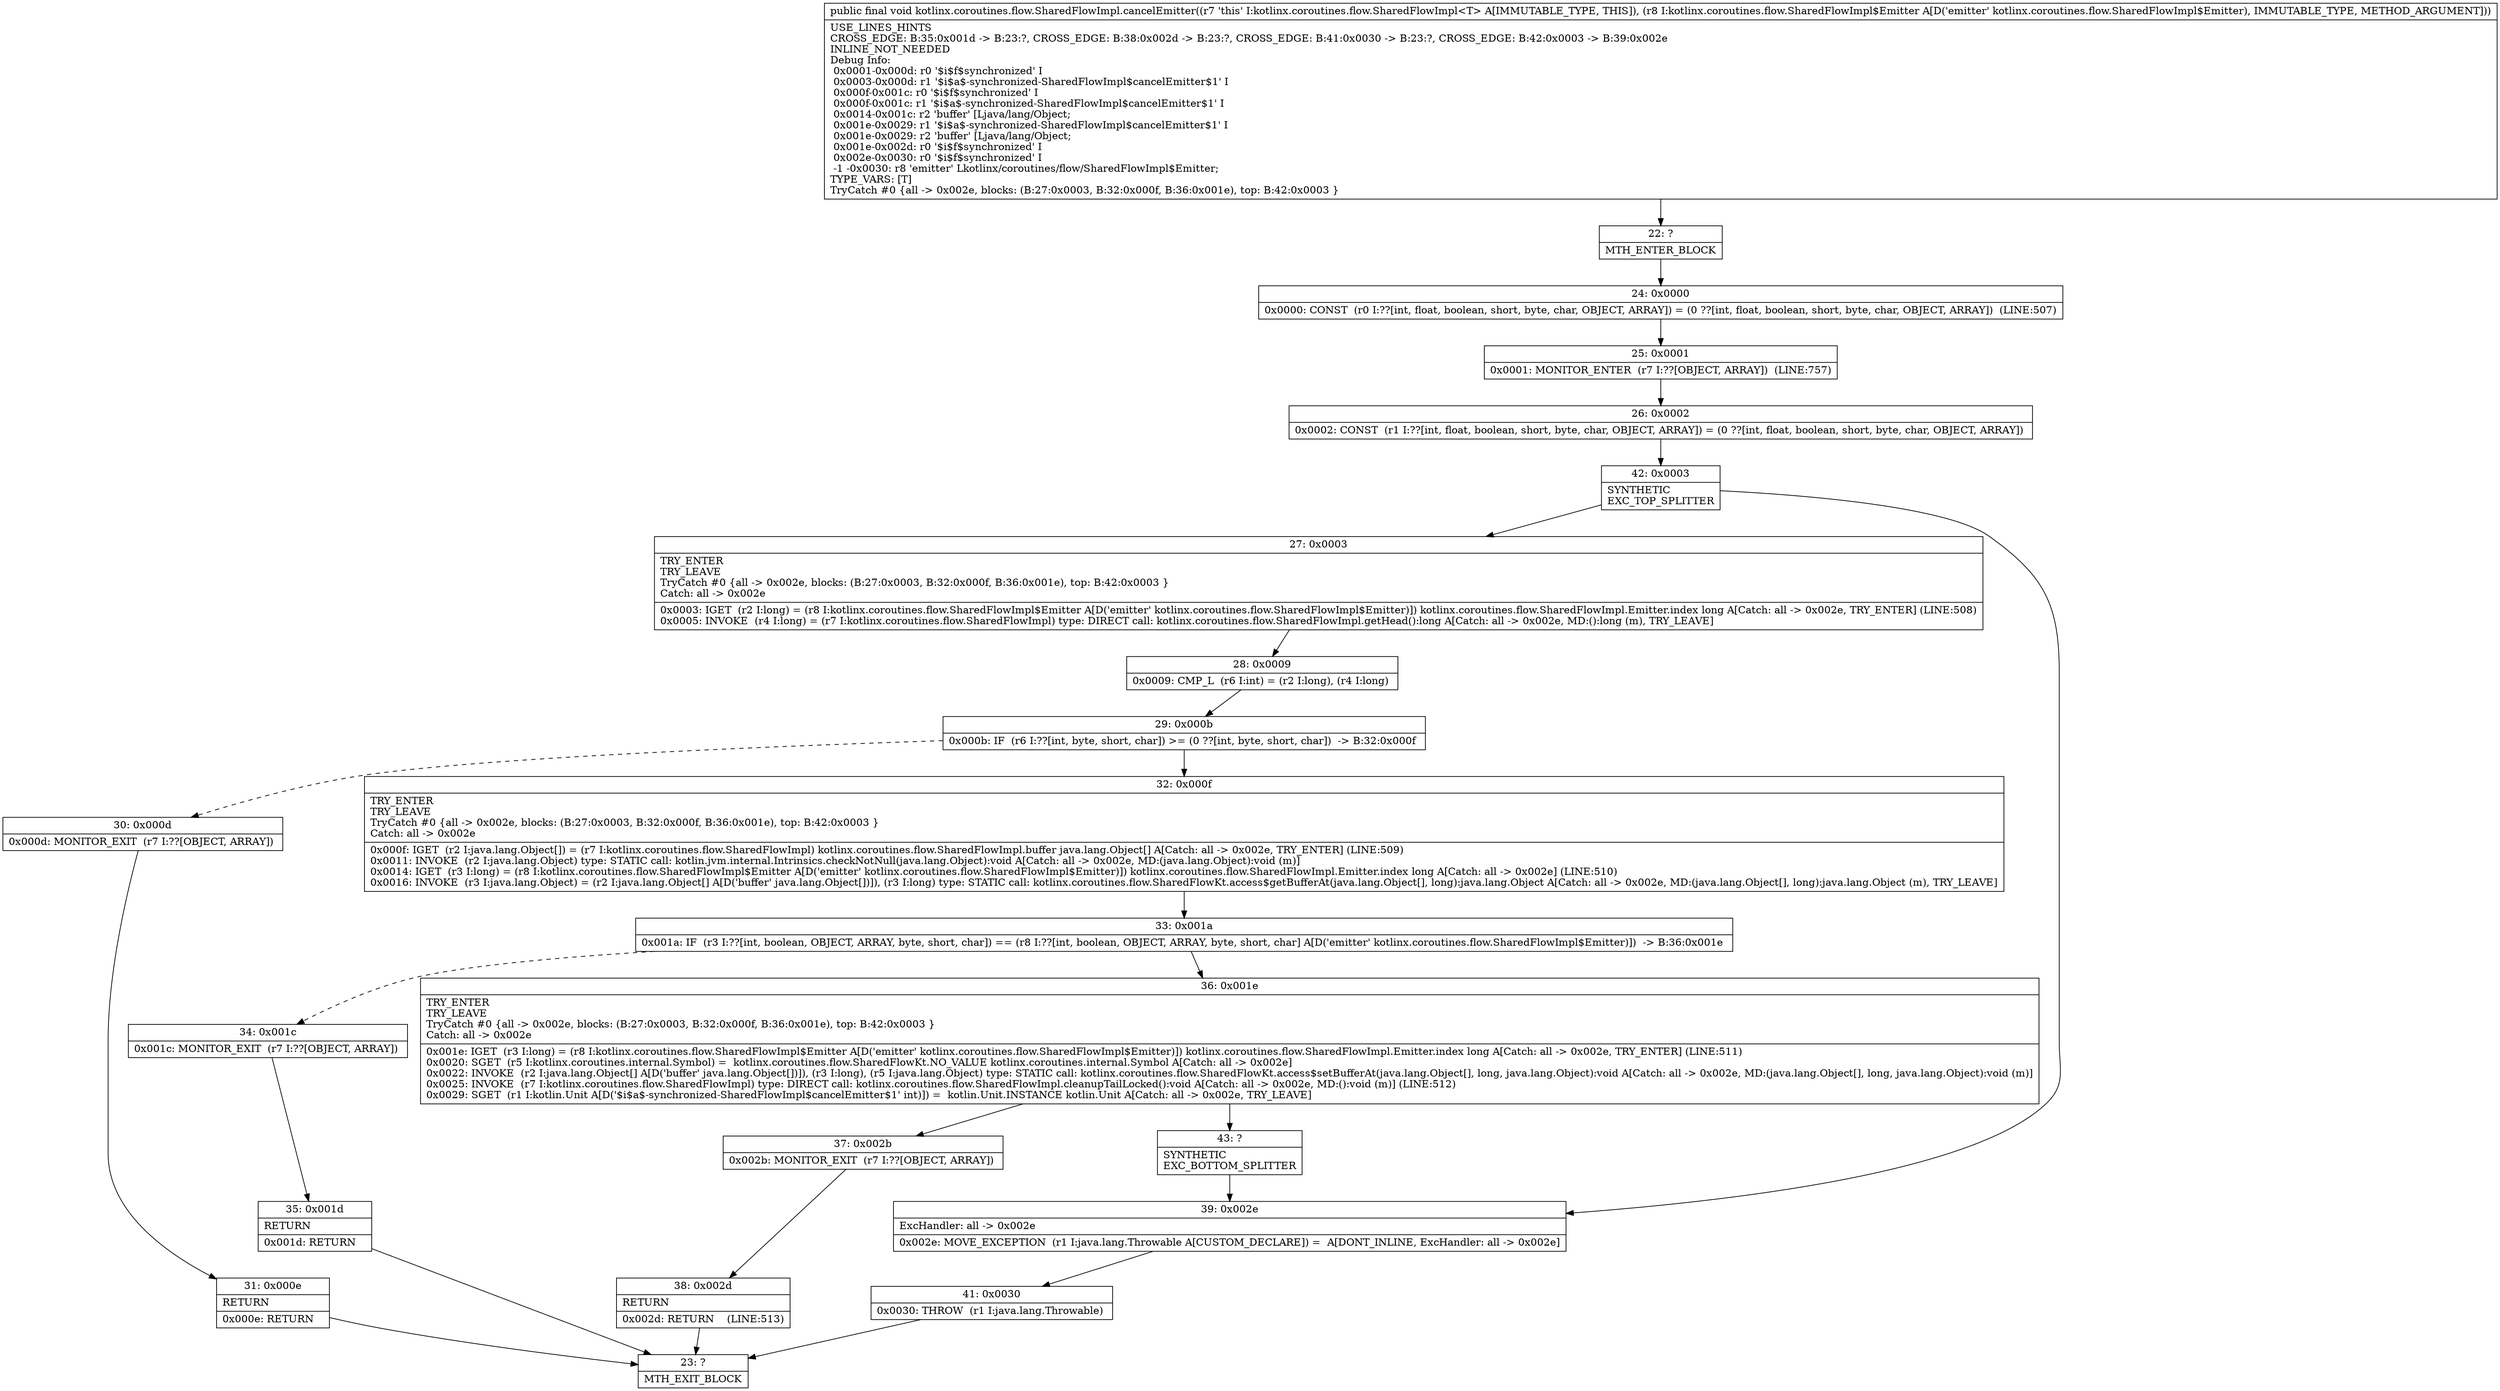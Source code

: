 digraph "CFG forkotlinx.coroutines.flow.SharedFlowImpl.cancelEmitter(Lkotlinx\/coroutines\/flow\/SharedFlowImpl$Emitter;)V" {
Node_22 [shape=record,label="{22\:\ ?|MTH_ENTER_BLOCK\l}"];
Node_24 [shape=record,label="{24\:\ 0x0000|0x0000: CONST  (r0 I:??[int, float, boolean, short, byte, char, OBJECT, ARRAY]) = (0 ??[int, float, boolean, short, byte, char, OBJECT, ARRAY])  (LINE:507)\l}"];
Node_25 [shape=record,label="{25\:\ 0x0001|0x0001: MONITOR_ENTER  (r7 I:??[OBJECT, ARRAY])  (LINE:757)\l}"];
Node_26 [shape=record,label="{26\:\ 0x0002|0x0002: CONST  (r1 I:??[int, float, boolean, short, byte, char, OBJECT, ARRAY]) = (0 ??[int, float, boolean, short, byte, char, OBJECT, ARRAY]) \l}"];
Node_42 [shape=record,label="{42\:\ 0x0003|SYNTHETIC\lEXC_TOP_SPLITTER\l}"];
Node_27 [shape=record,label="{27\:\ 0x0003|TRY_ENTER\lTRY_LEAVE\lTryCatch #0 \{all \-\> 0x002e, blocks: (B:27:0x0003, B:32:0x000f, B:36:0x001e), top: B:42:0x0003 \}\lCatch: all \-\> 0x002e\l|0x0003: IGET  (r2 I:long) = (r8 I:kotlinx.coroutines.flow.SharedFlowImpl$Emitter A[D('emitter' kotlinx.coroutines.flow.SharedFlowImpl$Emitter)]) kotlinx.coroutines.flow.SharedFlowImpl.Emitter.index long A[Catch: all \-\> 0x002e, TRY_ENTER] (LINE:508)\l0x0005: INVOKE  (r4 I:long) = (r7 I:kotlinx.coroutines.flow.SharedFlowImpl) type: DIRECT call: kotlinx.coroutines.flow.SharedFlowImpl.getHead():long A[Catch: all \-\> 0x002e, MD:():long (m), TRY_LEAVE]\l}"];
Node_28 [shape=record,label="{28\:\ 0x0009|0x0009: CMP_L  (r6 I:int) = (r2 I:long), (r4 I:long) \l}"];
Node_29 [shape=record,label="{29\:\ 0x000b|0x000b: IF  (r6 I:??[int, byte, short, char]) \>= (0 ??[int, byte, short, char])  \-\> B:32:0x000f \l}"];
Node_30 [shape=record,label="{30\:\ 0x000d|0x000d: MONITOR_EXIT  (r7 I:??[OBJECT, ARRAY]) \l}"];
Node_31 [shape=record,label="{31\:\ 0x000e|RETURN\l|0x000e: RETURN   \l}"];
Node_23 [shape=record,label="{23\:\ ?|MTH_EXIT_BLOCK\l}"];
Node_32 [shape=record,label="{32\:\ 0x000f|TRY_ENTER\lTRY_LEAVE\lTryCatch #0 \{all \-\> 0x002e, blocks: (B:27:0x0003, B:32:0x000f, B:36:0x001e), top: B:42:0x0003 \}\lCatch: all \-\> 0x002e\l|0x000f: IGET  (r2 I:java.lang.Object[]) = (r7 I:kotlinx.coroutines.flow.SharedFlowImpl) kotlinx.coroutines.flow.SharedFlowImpl.buffer java.lang.Object[] A[Catch: all \-\> 0x002e, TRY_ENTER] (LINE:509)\l0x0011: INVOKE  (r2 I:java.lang.Object) type: STATIC call: kotlin.jvm.internal.Intrinsics.checkNotNull(java.lang.Object):void A[Catch: all \-\> 0x002e, MD:(java.lang.Object):void (m)]\l0x0014: IGET  (r3 I:long) = (r8 I:kotlinx.coroutines.flow.SharedFlowImpl$Emitter A[D('emitter' kotlinx.coroutines.flow.SharedFlowImpl$Emitter)]) kotlinx.coroutines.flow.SharedFlowImpl.Emitter.index long A[Catch: all \-\> 0x002e] (LINE:510)\l0x0016: INVOKE  (r3 I:java.lang.Object) = (r2 I:java.lang.Object[] A[D('buffer' java.lang.Object[])]), (r3 I:long) type: STATIC call: kotlinx.coroutines.flow.SharedFlowKt.access$getBufferAt(java.lang.Object[], long):java.lang.Object A[Catch: all \-\> 0x002e, MD:(java.lang.Object[], long):java.lang.Object (m), TRY_LEAVE]\l}"];
Node_33 [shape=record,label="{33\:\ 0x001a|0x001a: IF  (r3 I:??[int, boolean, OBJECT, ARRAY, byte, short, char]) == (r8 I:??[int, boolean, OBJECT, ARRAY, byte, short, char] A[D('emitter' kotlinx.coroutines.flow.SharedFlowImpl$Emitter)])  \-\> B:36:0x001e \l}"];
Node_34 [shape=record,label="{34\:\ 0x001c|0x001c: MONITOR_EXIT  (r7 I:??[OBJECT, ARRAY]) \l}"];
Node_35 [shape=record,label="{35\:\ 0x001d|RETURN\l|0x001d: RETURN   \l}"];
Node_36 [shape=record,label="{36\:\ 0x001e|TRY_ENTER\lTRY_LEAVE\lTryCatch #0 \{all \-\> 0x002e, blocks: (B:27:0x0003, B:32:0x000f, B:36:0x001e), top: B:42:0x0003 \}\lCatch: all \-\> 0x002e\l|0x001e: IGET  (r3 I:long) = (r8 I:kotlinx.coroutines.flow.SharedFlowImpl$Emitter A[D('emitter' kotlinx.coroutines.flow.SharedFlowImpl$Emitter)]) kotlinx.coroutines.flow.SharedFlowImpl.Emitter.index long A[Catch: all \-\> 0x002e, TRY_ENTER] (LINE:511)\l0x0020: SGET  (r5 I:kotlinx.coroutines.internal.Symbol) =  kotlinx.coroutines.flow.SharedFlowKt.NO_VALUE kotlinx.coroutines.internal.Symbol A[Catch: all \-\> 0x002e]\l0x0022: INVOKE  (r2 I:java.lang.Object[] A[D('buffer' java.lang.Object[])]), (r3 I:long), (r5 I:java.lang.Object) type: STATIC call: kotlinx.coroutines.flow.SharedFlowKt.access$setBufferAt(java.lang.Object[], long, java.lang.Object):void A[Catch: all \-\> 0x002e, MD:(java.lang.Object[], long, java.lang.Object):void (m)]\l0x0025: INVOKE  (r7 I:kotlinx.coroutines.flow.SharedFlowImpl) type: DIRECT call: kotlinx.coroutines.flow.SharedFlowImpl.cleanupTailLocked():void A[Catch: all \-\> 0x002e, MD:():void (m)] (LINE:512)\l0x0029: SGET  (r1 I:kotlin.Unit A[D('$i$a$\-synchronized\-SharedFlowImpl$cancelEmitter$1' int)]) =  kotlin.Unit.INSTANCE kotlin.Unit A[Catch: all \-\> 0x002e, TRY_LEAVE]\l}"];
Node_37 [shape=record,label="{37\:\ 0x002b|0x002b: MONITOR_EXIT  (r7 I:??[OBJECT, ARRAY]) \l}"];
Node_38 [shape=record,label="{38\:\ 0x002d|RETURN\l|0x002d: RETURN    (LINE:513)\l}"];
Node_43 [shape=record,label="{43\:\ ?|SYNTHETIC\lEXC_BOTTOM_SPLITTER\l}"];
Node_39 [shape=record,label="{39\:\ 0x002e|ExcHandler: all \-\> 0x002e\l|0x002e: MOVE_EXCEPTION  (r1 I:java.lang.Throwable A[CUSTOM_DECLARE]) =  A[DONT_INLINE, ExcHandler: all \-\> 0x002e]\l}"];
Node_41 [shape=record,label="{41\:\ 0x0030|0x0030: THROW  (r1 I:java.lang.Throwable) \l}"];
MethodNode[shape=record,label="{public final void kotlinx.coroutines.flow.SharedFlowImpl.cancelEmitter((r7 'this' I:kotlinx.coroutines.flow.SharedFlowImpl\<T\> A[IMMUTABLE_TYPE, THIS]), (r8 I:kotlinx.coroutines.flow.SharedFlowImpl$Emitter A[D('emitter' kotlinx.coroutines.flow.SharedFlowImpl$Emitter), IMMUTABLE_TYPE, METHOD_ARGUMENT]))  | USE_LINES_HINTS\lCROSS_EDGE: B:35:0x001d \-\> B:23:?, CROSS_EDGE: B:38:0x002d \-\> B:23:?, CROSS_EDGE: B:41:0x0030 \-\> B:23:?, CROSS_EDGE: B:42:0x0003 \-\> B:39:0x002e\lINLINE_NOT_NEEDED\lDebug Info:\l  0x0001\-0x000d: r0 '$i$f$synchronized' I\l  0x0003\-0x000d: r1 '$i$a$\-synchronized\-SharedFlowImpl$cancelEmitter$1' I\l  0x000f\-0x001c: r0 '$i$f$synchronized' I\l  0x000f\-0x001c: r1 '$i$a$\-synchronized\-SharedFlowImpl$cancelEmitter$1' I\l  0x0014\-0x001c: r2 'buffer' [Ljava\/lang\/Object;\l  0x001e\-0x0029: r1 '$i$a$\-synchronized\-SharedFlowImpl$cancelEmitter$1' I\l  0x001e\-0x0029: r2 'buffer' [Ljava\/lang\/Object;\l  0x001e\-0x002d: r0 '$i$f$synchronized' I\l  0x002e\-0x0030: r0 '$i$f$synchronized' I\l  \-1 \-0x0030: r8 'emitter' Lkotlinx\/coroutines\/flow\/SharedFlowImpl$Emitter;\lTYPE_VARS: [T]\lTryCatch #0 \{all \-\> 0x002e, blocks: (B:27:0x0003, B:32:0x000f, B:36:0x001e), top: B:42:0x0003 \}\l}"];
MethodNode -> Node_22;Node_22 -> Node_24;
Node_24 -> Node_25;
Node_25 -> Node_26;
Node_26 -> Node_42;
Node_42 -> Node_27;
Node_42 -> Node_39;
Node_27 -> Node_28;
Node_28 -> Node_29;
Node_29 -> Node_30[style=dashed];
Node_29 -> Node_32;
Node_30 -> Node_31;
Node_31 -> Node_23;
Node_32 -> Node_33;
Node_33 -> Node_34[style=dashed];
Node_33 -> Node_36;
Node_34 -> Node_35;
Node_35 -> Node_23;
Node_36 -> Node_37;
Node_36 -> Node_43;
Node_37 -> Node_38;
Node_38 -> Node_23;
Node_43 -> Node_39;
Node_39 -> Node_41;
Node_41 -> Node_23;
}

